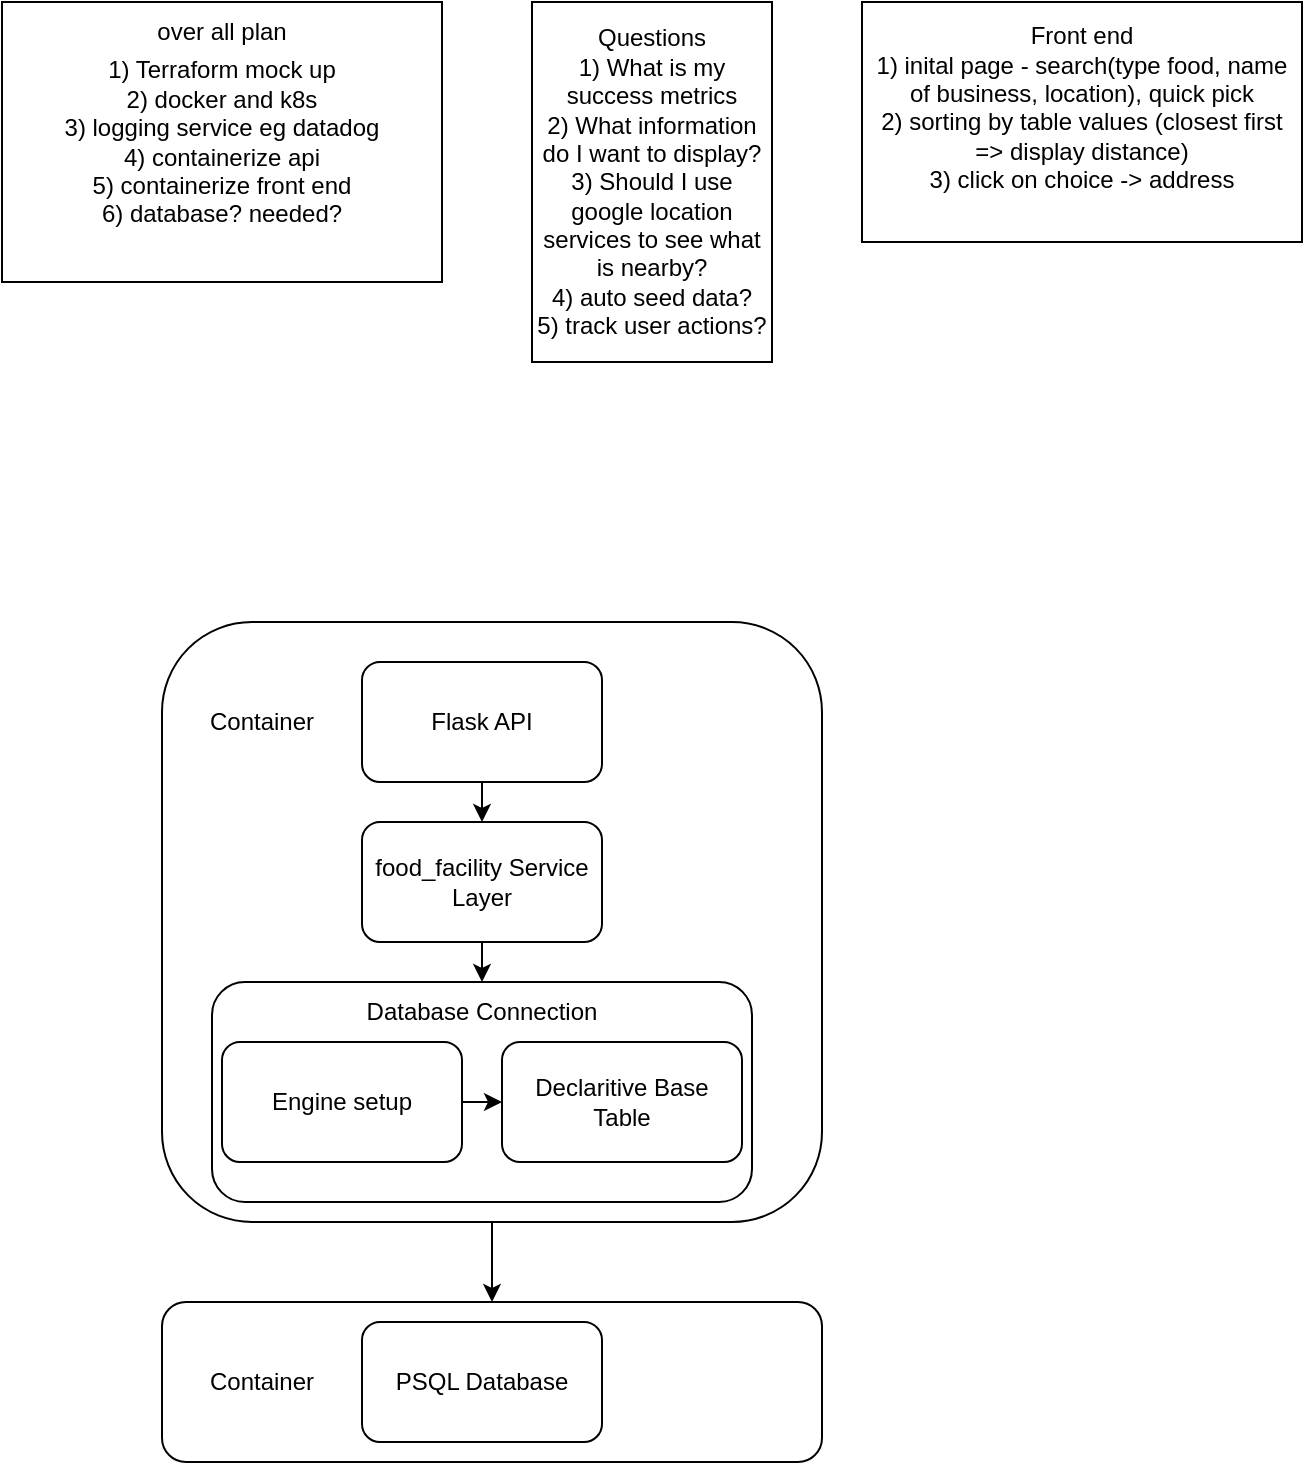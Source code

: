 <mxfile version="21.3.4" type="device">
  <diagram name="Page-1" id="q2m0qFbhMNcTL_84wyQx">
    <mxGraphModel dx="794" dy="795" grid="1" gridSize="10" guides="1" tooltips="1" connect="1" arrows="1" fold="1" page="1" pageScale="1" pageWidth="850" pageHeight="1100" math="0" shadow="0">
      <root>
        <mxCell id="0" />
        <mxCell id="1" parent="0" />
        <mxCell id="DZ7VFU2fkXCe_ntmSwC_-1" value="&lt;div&gt;1) Terraform mock up&lt;/div&gt;&lt;div&gt;2) docker and k8s&lt;/div&gt;&lt;div&gt;3) logging service eg datadog&lt;/div&gt;&lt;div&gt;4) containerize api&lt;/div&gt;&lt;div&gt;5) containerize front end&lt;/div&gt;&lt;div&gt;6) database? needed?&lt;br&gt;&lt;/div&gt;" style="rounded=0;whiteSpace=wrap;html=1;" parent="1" vertex="1">
          <mxGeometry x="40" y="80" width="220" height="140" as="geometry" />
        </mxCell>
        <mxCell id="DZ7VFU2fkXCe_ntmSwC_-2" value="&lt;div&gt;Questions&lt;/div&gt;&lt;div&gt;1) What is my success metrics&lt;/div&gt;&lt;div&gt;2) What information do I want to display?&lt;/div&gt;&lt;div&gt;3) Should I use google location services to see what is nearby?&lt;/div&gt;&lt;div&gt;4) auto seed data?&lt;/div&gt;&lt;div&gt;5) track user actions?&lt;br&gt;&lt;/div&gt;" style="rounded=0;whiteSpace=wrap;html=1;" parent="1" vertex="1">
          <mxGeometry x="305" y="80" width="120" height="180" as="geometry" />
        </mxCell>
        <mxCell id="DZ7VFU2fkXCe_ntmSwC_-3" value="over all plan" style="text;html=1;strokeColor=none;fillColor=none;align=center;verticalAlign=middle;whiteSpace=wrap;rounded=0;" parent="1" vertex="1">
          <mxGeometry x="105" y="80" width="90" height="30" as="geometry" />
        </mxCell>
        <mxCell id="DZ7VFU2fkXCe_ntmSwC_-6" value="&lt;div&gt;Front end&lt;/div&gt;&lt;div&gt;1) inital page - search(type food, name of business, location), quick pick&lt;/div&gt;&lt;div&gt;2) sorting by table values (closest first =&amp;gt; display distance)&lt;/div&gt;&lt;div&gt;3) click on choice -&amp;gt; address&lt;/div&gt;&lt;div&gt;&lt;br&gt;&lt;/div&gt;" style="rounded=0;whiteSpace=wrap;html=1;" parent="1" vertex="1">
          <mxGeometry x="470" y="80" width="220" height="120" as="geometry" />
        </mxCell>
        <mxCell id="zWjv-HVz__V4-7USTb6t-22" value="" style="group" vertex="1" connectable="0" parent="1">
          <mxGeometry x="120" y="390" width="330" height="420" as="geometry" />
        </mxCell>
        <mxCell id="zWjv-HVz__V4-7USTb6t-19" value="" style="rounded=1;whiteSpace=wrap;html=1;" vertex="1" parent="zWjv-HVz__V4-7USTb6t-22">
          <mxGeometry y="340" width="330" height="80" as="geometry" />
        </mxCell>
        <mxCell id="zWjv-HVz__V4-7USTb6t-21" style="edgeStyle=orthogonalEdgeStyle;rounded=0;orthogonalLoop=1;jettySize=auto;html=1;exitX=0.5;exitY=1;exitDx=0;exitDy=0;entryX=0.5;entryY=0;entryDx=0;entryDy=0;" edge="1" parent="zWjv-HVz__V4-7USTb6t-22" source="zWjv-HVz__V4-7USTb6t-16" target="zWjv-HVz__V4-7USTb6t-19">
          <mxGeometry relative="1" as="geometry" />
        </mxCell>
        <mxCell id="zWjv-HVz__V4-7USTb6t-16" value="" style="rounded=1;whiteSpace=wrap;html=1;" vertex="1" parent="zWjv-HVz__V4-7USTb6t-22">
          <mxGeometry width="330" height="300" as="geometry" />
        </mxCell>
        <mxCell id="zWjv-HVz__V4-7USTb6t-3" value="food_facility Service Layer" style="rounded=1;whiteSpace=wrap;html=1;" vertex="1" parent="zWjv-HVz__V4-7USTb6t-22">
          <mxGeometry x="100" y="100" width="120" height="60" as="geometry" />
        </mxCell>
        <mxCell id="zWjv-HVz__V4-7USTb6t-5" style="edgeStyle=orthogonalEdgeStyle;rounded=0;orthogonalLoop=1;jettySize=auto;html=1;exitX=0.5;exitY=1;exitDx=0;exitDy=0;entryX=0.5;entryY=0;entryDx=0;entryDy=0;" edge="1" parent="zWjv-HVz__V4-7USTb6t-22" source="zWjv-HVz__V4-7USTb6t-4" target="zWjv-HVz__V4-7USTb6t-3">
          <mxGeometry relative="1" as="geometry" />
        </mxCell>
        <mxCell id="zWjv-HVz__V4-7USTb6t-4" value="Flask API" style="rounded=1;whiteSpace=wrap;html=1;" vertex="1" parent="zWjv-HVz__V4-7USTb6t-22">
          <mxGeometry x="100" y="20" width="120" height="60" as="geometry" />
        </mxCell>
        <mxCell id="zWjv-HVz__V4-7USTb6t-11" value="PSQL Database" style="rounded=1;whiteSpace=wrap;html=1;" vertex="1" parent="zWjv-HVz__V4-7USTb6t-22">
          <mxGeometry x="100" y="350" width="120" height="60" as="geometry" />
        </mxCell>
        <mxCell id="zWjv-HVz__V4-7USTb6t-14" value="" style="group" vertex="1" connectable="0" parent="zWjv-HVz__V4-7USTb6t-22">
          <mxGeometry x="25" y="180" width="270" height="110" as="geometry" />
        </mxCell>
        <mxCell id="zWjv-HVz__V4-7USTb6t-2" value="" style="rounded=1;whiteSpace=wrap;html=1;" vertex="1" parent="zWjv-HVz__V4-7USTb6t-14">
          <mxGeometry width="270" height="110" as="geometry" />
        </mxCell>
        <mxCell id="zWjv-HVz__V4-7USTb6t-7" value="Declaritive Base Table" style="rounded=1;whiteSpace=wrap;html=1;" vertex="1" parent="zWjv-HVz__V4-7USTb6t-14">
          <mxGeometry x="145" y="30" width="120" height="60" as="geometry" />
        </mxCell>
        <mxCell id="zWjv-HVz__V4-7USTb6t-9" style="edgeStyle=orthogonalEdgeStyle;rounded=0;orthogonalLoop=1;jettySize=auto;html=1;exitX=1;exitY=0.5;exitDx=0;exitDy=0;entryX=0;entryY=0.5;entryDx=0;entryDy=0;" edge="1" parent="zWjv-HVz__V4-7USTb6t-14" source="zWjv-HVz__V4-7USTb6t-8" target="zWjv-HVz__V4-7USTb6t-7">
          <mxGeometry relative="1" as="geometry" />
        </mxCell>
        <mxCell id="zWjv-HVz__V4-7USTb6t-8" value="Engine setup" style="rounded=1;whiteSpace=wrap;html=1;" vertex="1" parent="zWjv-HVz__V4-7USTb6t-14">
          <mxGeometry x="5" y="30" width="120" height="60" as="geometry" />
        </mxCell>
        <mxCell id="zWjv-HVz__V4-7USTb6t-13" value="Database Connection" style="text;html=1;strokeColor=none;fillColor=none;align=center;verticalAlign=middle;whiteSpace=wrap;rounded=0;" vertex="1" parent="zWjv-HVz__V4-7USTb6t-14">
          <mxGeometry x="75" width="120" height="30" as="geometry" />
        </mxCell>
        <mxCell id="zWjv-HVz__V4-7USTb6t-6" style="edgeStyle=orthogonalEdgeStyle;rounded=0;orthogonalLoop=1;jettySize=auto;html=1;exitX=0.5;exitY=1;exitDx=0;exitDy=0;entryX=0.5;entryY=0;entryDx=0;entryDy=0;" edge="1" parent="zWjv-HVz__V4-7USTb6t-22" source="zWjv-HVz__V4-7USTb6t-3" target="zWjv-HVz__V4-7USTb6t-2">
          <mxGeometry relative="1" as="geometry" />
        </mxCell>
        <mxCell id="zWjv-HVz__V4-7USTb6t-17" value="Container" style="text;html=1;strokeColor=none;fillColor=none;align=center;verticalAlign=middle;whiteSpace=wrap;rounded=0;" vertex="1" parent="zWjv-HVz__V4-7USTb6t-22">
          <mxGeometry x="20" y="35" width="60" height="30" as="geometry" />
        </mxCell>
        <mxCell id="zWjv-HVz__V4-7USTb6t-20" value="Container" style="text;html=1;strokeColor=none;fillColor=none;align=center;verticalAlign=middle;whiteSpace=wrap;rounded=0;" vertex="1" parent="zWjv-HVz__V4-7USTb6t-22">
          <mxGeometry x="20" y="365" width="60" height="30" as="geometry" />
        </mxCell>
      </root>
    </mxGraphModel>
  </diagram>
</mxfile>
